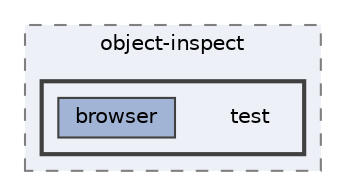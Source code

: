 digraph "test"
{
 // INTERACTIVE_SVG=YES
 // LATEX_PDF_SIZE
  bgcolor="transparent";
  edge [fontname=Helvetica,fontsize=10,labelfontname=Helvetica,labelfontsize=10];
  node [fontname=Helvetica,fontsize=10,shape=box,height=0.2,width=0.4];
  compound=true
  subgraph clusterdir_d0ad7381fcb1eeebac7bcf20a1853ab7 {
    graph [ bgcolor="#edf0f7", pencolor="grey50", label="object-inspect", fontname=Helvetica,fontsize=10 style="filled,dashed", URL="dir_d0ad7381fcb1eeebac7bcf20a1853ab7.html",tooltip=""]
  subgraph clusterdir_b8acbf7b78778c224d7a5646a0b7ad64 {
    graph [ bgcolor="#edf0f7", pencolor="grey25", label="", fontname=Helvetica,fontsize=10 style="filled,bold", URL="dir_b8acbf7b78778c224d7a5646a0b7ad64.html",tooltip=""]
    dir_b8acbf7b78778c224d7a5646a0b7ad64 [shape=plaintext, label="test"];
  dir_23760336c4559e1a694582531ad69d37 [label="browser", fillcolor="#a2b4d6", color="grey25", style="filled", URL="dir_23760336c4559e1a694582531ad69d37.html",tooltip=""];
  }
  }
}
